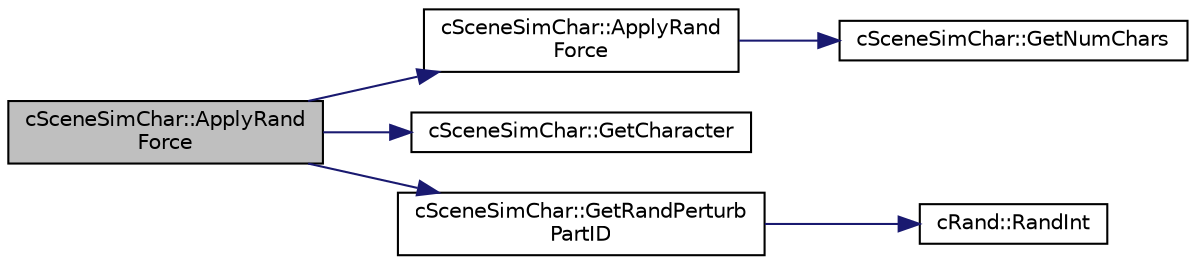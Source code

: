 digraph "cSceneSimChar::ApplyRandForce"
{
 // LATEX_PDF_SIZE
  edge [fontname="Helvetica",fontsize="10",labelfontname="Helvetica",labelfontsize="10"];
  node [fontname="Helvetica",fontsize="10",shape=record];
  rankdir="LR";
  Node1 [label="cSceneSimChar::ApplyRand\lForce",height=0.2,width=0.4,color="black", fillcolor="grey75", style="filled", fontcolor="black",tooltip=" "];
  Node1 -> Node2 [color="midnightblue",fontsize="10",style="solid",fontname="Helvetica"];
  Node2 [label="cSceneSimChar::ApplyRand\lForce",height=0.2,width=0.4,color="black", fillcolor="white", style="filled",URL="$classc_scene_sim_char.html#a84249f1044aa69472cae47b2b5f9135a",tooltip=" "];
  Node2 -> Node3 [color="midnightblue",fontsize="10",style="solid",fontname="Helvetica"];
  Node3 [label="cSceneSimChar::GetNumChars",height=0.2,width=0.4,color="black", fillcolor="white", style="filled",URL="$classc_scene_sim_char.html#a3eeb4526ae6be6a4577ca0da097e46b6",tooltip=" "];
  Node1 -> Node4 [color="midnightblue",fontsize="10",style="solid",fontname="Helvetica"];
  Node4 [label="cSceneSimChar::GetCharacter",height=0.2,width=0.4,color="black", fillcolor="white", style="filled",URL="$classc_scene_sim_char.html#a2136e0afb9518886b1ac13ecec3582c7",tooltip=" "];
  Node1 -> Node5 [color="midnightblue",fontsize="10",style="solid",fontname="Helvetica"];
  Node5 [label="cSceneSimChar::GetRandPerturb\lPartID",height=0.2,width=0.4,color="black", fillcolor="white", style="filled",URL="$classc_scene_sim_char.html#ad817b1ff88fbbd7f5e0336fb7420ea08",tooltip=" "];
  Node5 -> Node6 [color="midnightblue",fontsize="10",style="solid",fontname="Helvetica"];
  Node6 [label="cRand::RandInt",height=0.2,width=0.4,color="black", fillcolor="white", style="filled",URL="$classc_rand.html#a09e05343a1c864cb406148706ed2d034",tooltip=" "];
}
